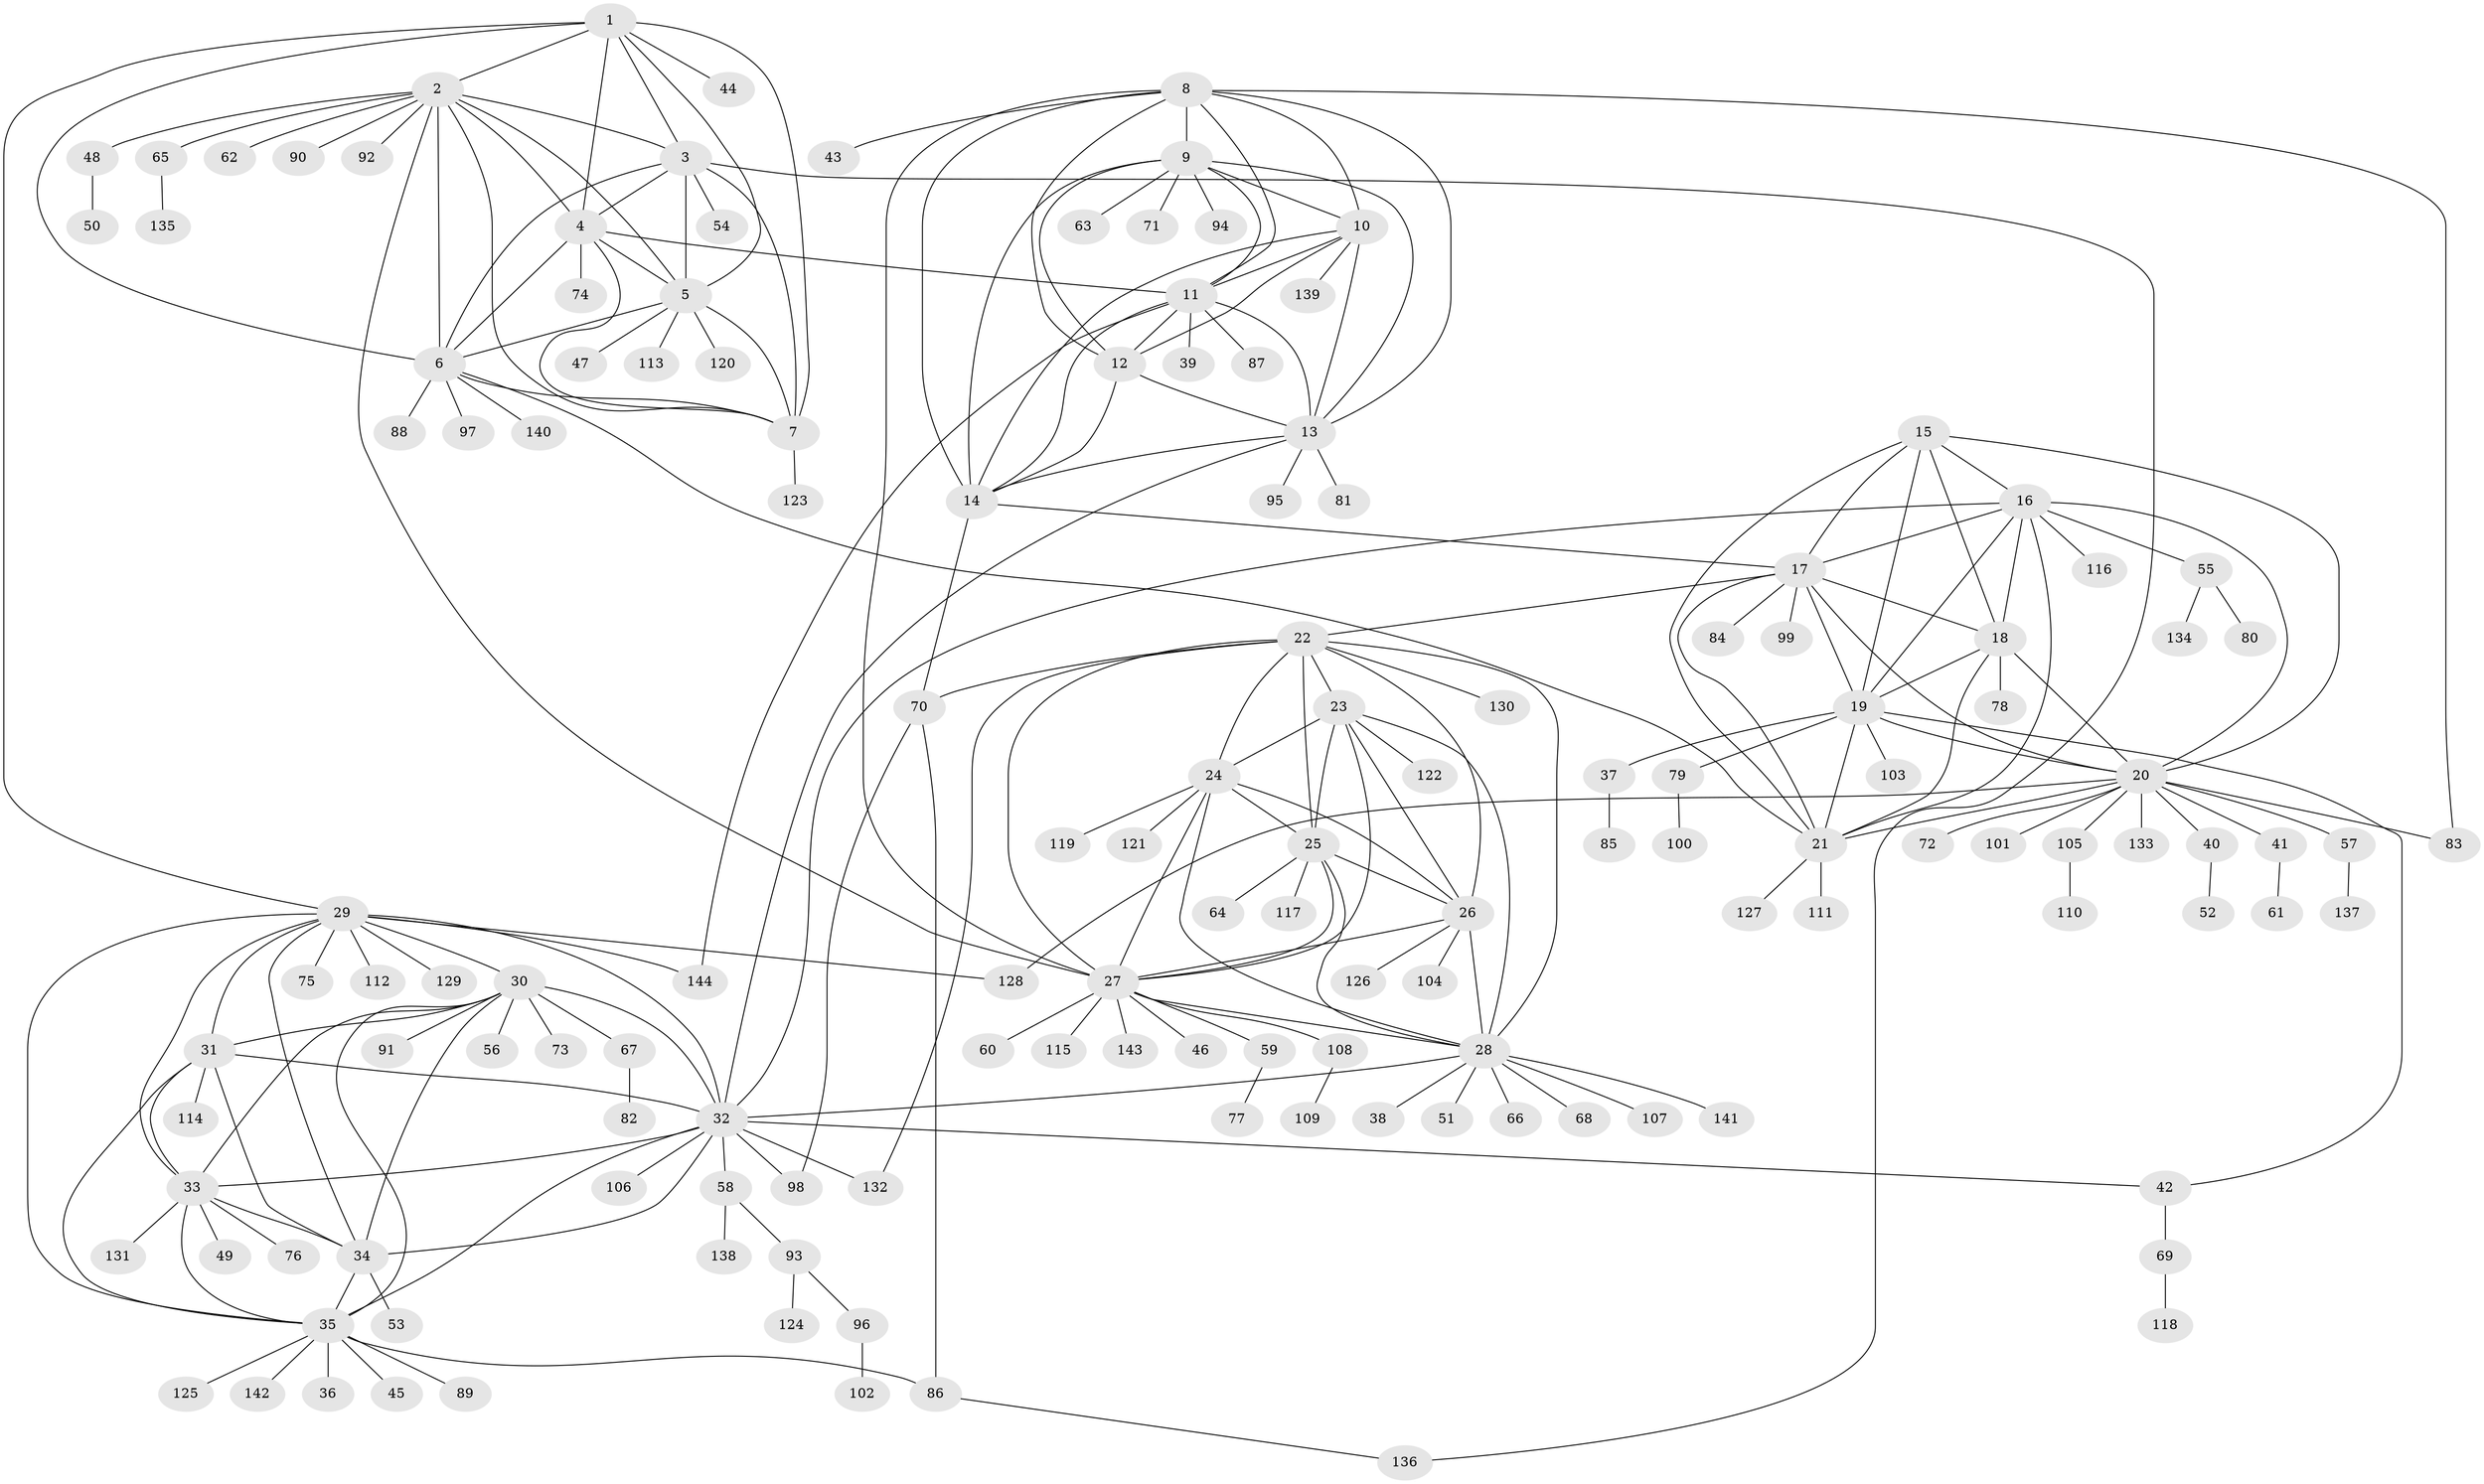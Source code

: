 // Generated by graph-tools (version 1.1) at 2025/15/03/09/25 04:15:47]
// undirected, 144 vertices, 233 edges
graph export_dot {
graph [start="1"]
  node [color=gray90,style=filled];
  1;
  2;
  3;
  4;
  5;
  6;
  7;
  8;
  9;
  10;
  11;
  12;
  13;
  14;
  15;
  16;
  17;
  18;
  19;
  20;
  21;
  22;
  23;
  24;
  25;
  26;
  27;
  28;
  29;
  30;
  31;
  32;
  33;
  34;
  35;
  36;
  37;
  38;
  39;
  40;
  41;
  42;
  43;
  44;
  45;
  46;
  47;
  48;
  49;
  50;
  51;
  52;
  53;
  54;
  55;
  56;
  57;
  58;
  59;
  60;
  61;
  62;
  63;
  64;
  65;
  66;
  67;
  68;
  69;
  70;
  71;
  72;
  73;
  74;
  75;
  76;
  77;
  78;
  79;
  80;
  81;
  82;
  83;
  84;
  85;
  86;
  87;
  88;
  89;
  90;
  91;
  92;
  93;
  94;
  95;
  96;
  97;
  98;
  99;
  100;
  101;
  102;
  103;
  104;
  105;
  106;
  107;
  108;
  109;
  110;
  111;
  112;
  113;
  114;
  115;
  116;
  117;
  118;
  119;
  120;
  121;
  122;
  123;
  124;
  125;
  126;
  127;
  128;
  129;
  130;
  131;
  132;
  133;
  134;
  135;
  136;
  137;
  138;
  139;
  140;
  141;
  142;
  143;
  144;
  1 -- 2;
  1 -- 3;
  1 -- 4;
  1 -- 5;
  1 -- 6;
  1 -- 7;
  1 -- 29;
  1 -- 44;
  2 -- 3;
  2 -- 4;
  2 -- 5;
  2 -- 6;
  2 -- 7;
  2 -- 27;
  2 -- 48;
  2 -- 62;
  2 -- 65;
  2 -- 90;
  2 -- 92;
  3 -- 4;
  3 -- 5;
  3 -- 6;
  3 -- 7;
  3 -- 54;
  3 -- 136;
  4 -- 5;
  4 -- 6;
  4 -- 7;
  4 -- 11;
  4 -- 74;
  5 -- 6;
  5 -- 7;
  5 -- 47;
  5 -- 113;
  5 -- 120;
  6 -- 7;
  6 -- 21;
  6 -- 88;
  6 -- 97;
  6 -- 140;
  7 -- 123;
  8 -- 9;
  8 -- 10;
  8 -- 11;
  8 -- 12;
  8 -- 13;
  8 -- 14;
  8 -- 27;
  8 -- 43;
  8 -- 83;
  9 -- 10;
  9 -- 11;
  9 -- 12;
  9 -- 13;
  9 -- 14;
  9 -- 63;
  9 -- 71;
  9 -- 94;
  10 -- 11;
  10 -- 12;
  10 -- 13;
  10 -- 14;
  10 -- 139;
  11 -- 12;
  11 -- 13;
  11 -- 14;
  11 -- 39;
  11 -- 87;
  11 -- 144;
  12 -- 13;
  12 -- 14;
  13 -- 14;
  13 -- 32;
  13 -- 81;
  13 -- 95;
  14 -- 17;
  14 -- 70;
  15 -- 16;
  15 -- 17;
  15 -- 18;
  15 -- 19;
  15 -- 20;
  15 -- 21;
  16 -- 17;
  16 -- 18;
  16 -- 19;
  16 -- 20;
  16 -- 21;
  16 -- 32;
  16 -- 55;
  16 -- 116;
  17 -- 18;
  17 -- 19;
  17 -- 20;
  17 -- 21;
  17 -- 22;
  17 -- 84;
  17 -- 99;
  18 -- 19;
  18 -- 20;
  18 -- 21;
  18 -- 78;
  19 -- 20;
  19 -- 21;
  19 -- 37;
  19 -- 42;
  19 -- 79;
  19 -- 103;
  20 -- 21;
  20 -- 40;
  20 -- 41;
  20 -- 57;
  20 -- 72;
  20 -- 83;
  20 -- 101;
  20 -- 105;
  20 -- 128;
  20 -- 133;
  21 -- 111;
  21 -- 127;
  22 -- 23;
  22 -- 24;
  22 -- 25;
  22 -- 26;
  22 -- 27;
  22 -- 28;
  22 -- 70;
  22 -- 130;
  22 -- 132;
  23 -- 24;
  23 -- 25;
  23 -- 26;
  23 -- 27;
  23 -- 28;
  23 -- 122;
  24 -- 25;
  24 -- 26;
  24 -- 27;
  24 -- 28;
  24 -- 119;
  24 -- 121;
  25 -- 26;
  25 -- 27;
  25 -- 28;
  25 -- 64;
  25 -- 117;
  26 -- 27;
  26 -- 28;
  26 -- 104;
  26 -- 126;
  27 -- 28;
  27 -- 46;
  27 -- 59;
  27 -- 60;
  27 -- 108;
  27 -- 115;
  27 -- 143;
  28 -- 32;
  28 -- 38;
  28 -- 51;
  28 -- 66;
  28 -- 68;
  28 -- 107;
  28 -- 141;
  29 -- 30;
  29 -- 31;
  29 -- 32;
  29 -- 33;
  29 -- 34;
  29 -- 35;
  29 -- 75;
  29 -- 112;
  29 -- 128;
  29 -- 129;
  29 -- 144;
  30 -- 31;
  30 -- 32;
  30 -- 33;
  30 -- 34;
  30 -- 35;
  30 -- 56;
  30 -- 67;
  30 -- 73;
  30 -- 91;
  31 -- 32;
  31 -- 33;
  31 -- 34;
  31 -- 35;
  31 -- 114;
  32 -- 33;
  32 -- 34;
  32 -- 35;
  32 -- 42;
  32 -- 58;
  32 -- 98;
  32 -- 106;
  32 -- 132;
  33 -- 34;
  33 -- 35;
  33 -- 49;
  33 -- 76;
  33 -- 131;
  34 -- 35;
  34 -- 53;
  35 -- 36;
  35 -- 45;
  35 -- 86;
  35 -- 89;
  35 -- 125;
  35 -- 142;
  37 -- 85;
  40 -- 52;
  41 -- 61;
  42 -- 69;
  48 -- 50;
  55 -- 80;
  55 -- 134;
  57 -- 137;
  58 -- 93;
  58 -- 138;
  59 -- 77;
  65 -- 135;
  67 -- 82;
  69 -- 118;
  70 -- 86;
  70 -- 98;
  79 -- 100;
  86 -- 136;
  93 -- 96;
  93 -- 124;
  96 -- 102;
  105 -- 110;
  108 -- 109;
}

